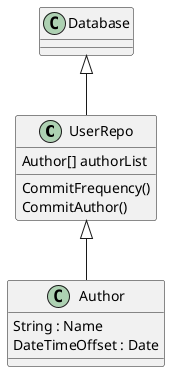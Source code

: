 @startuml
UserRepo <|-- Author
Database <|-- UserRepo

Class UserRepo {
    Author[] authorList
    CommitFrequency()
    CommitAuthor()

}

Class Author {
    String : Name
    DateTimeOffset : Date
}

Class Database {
    
}
@enduml